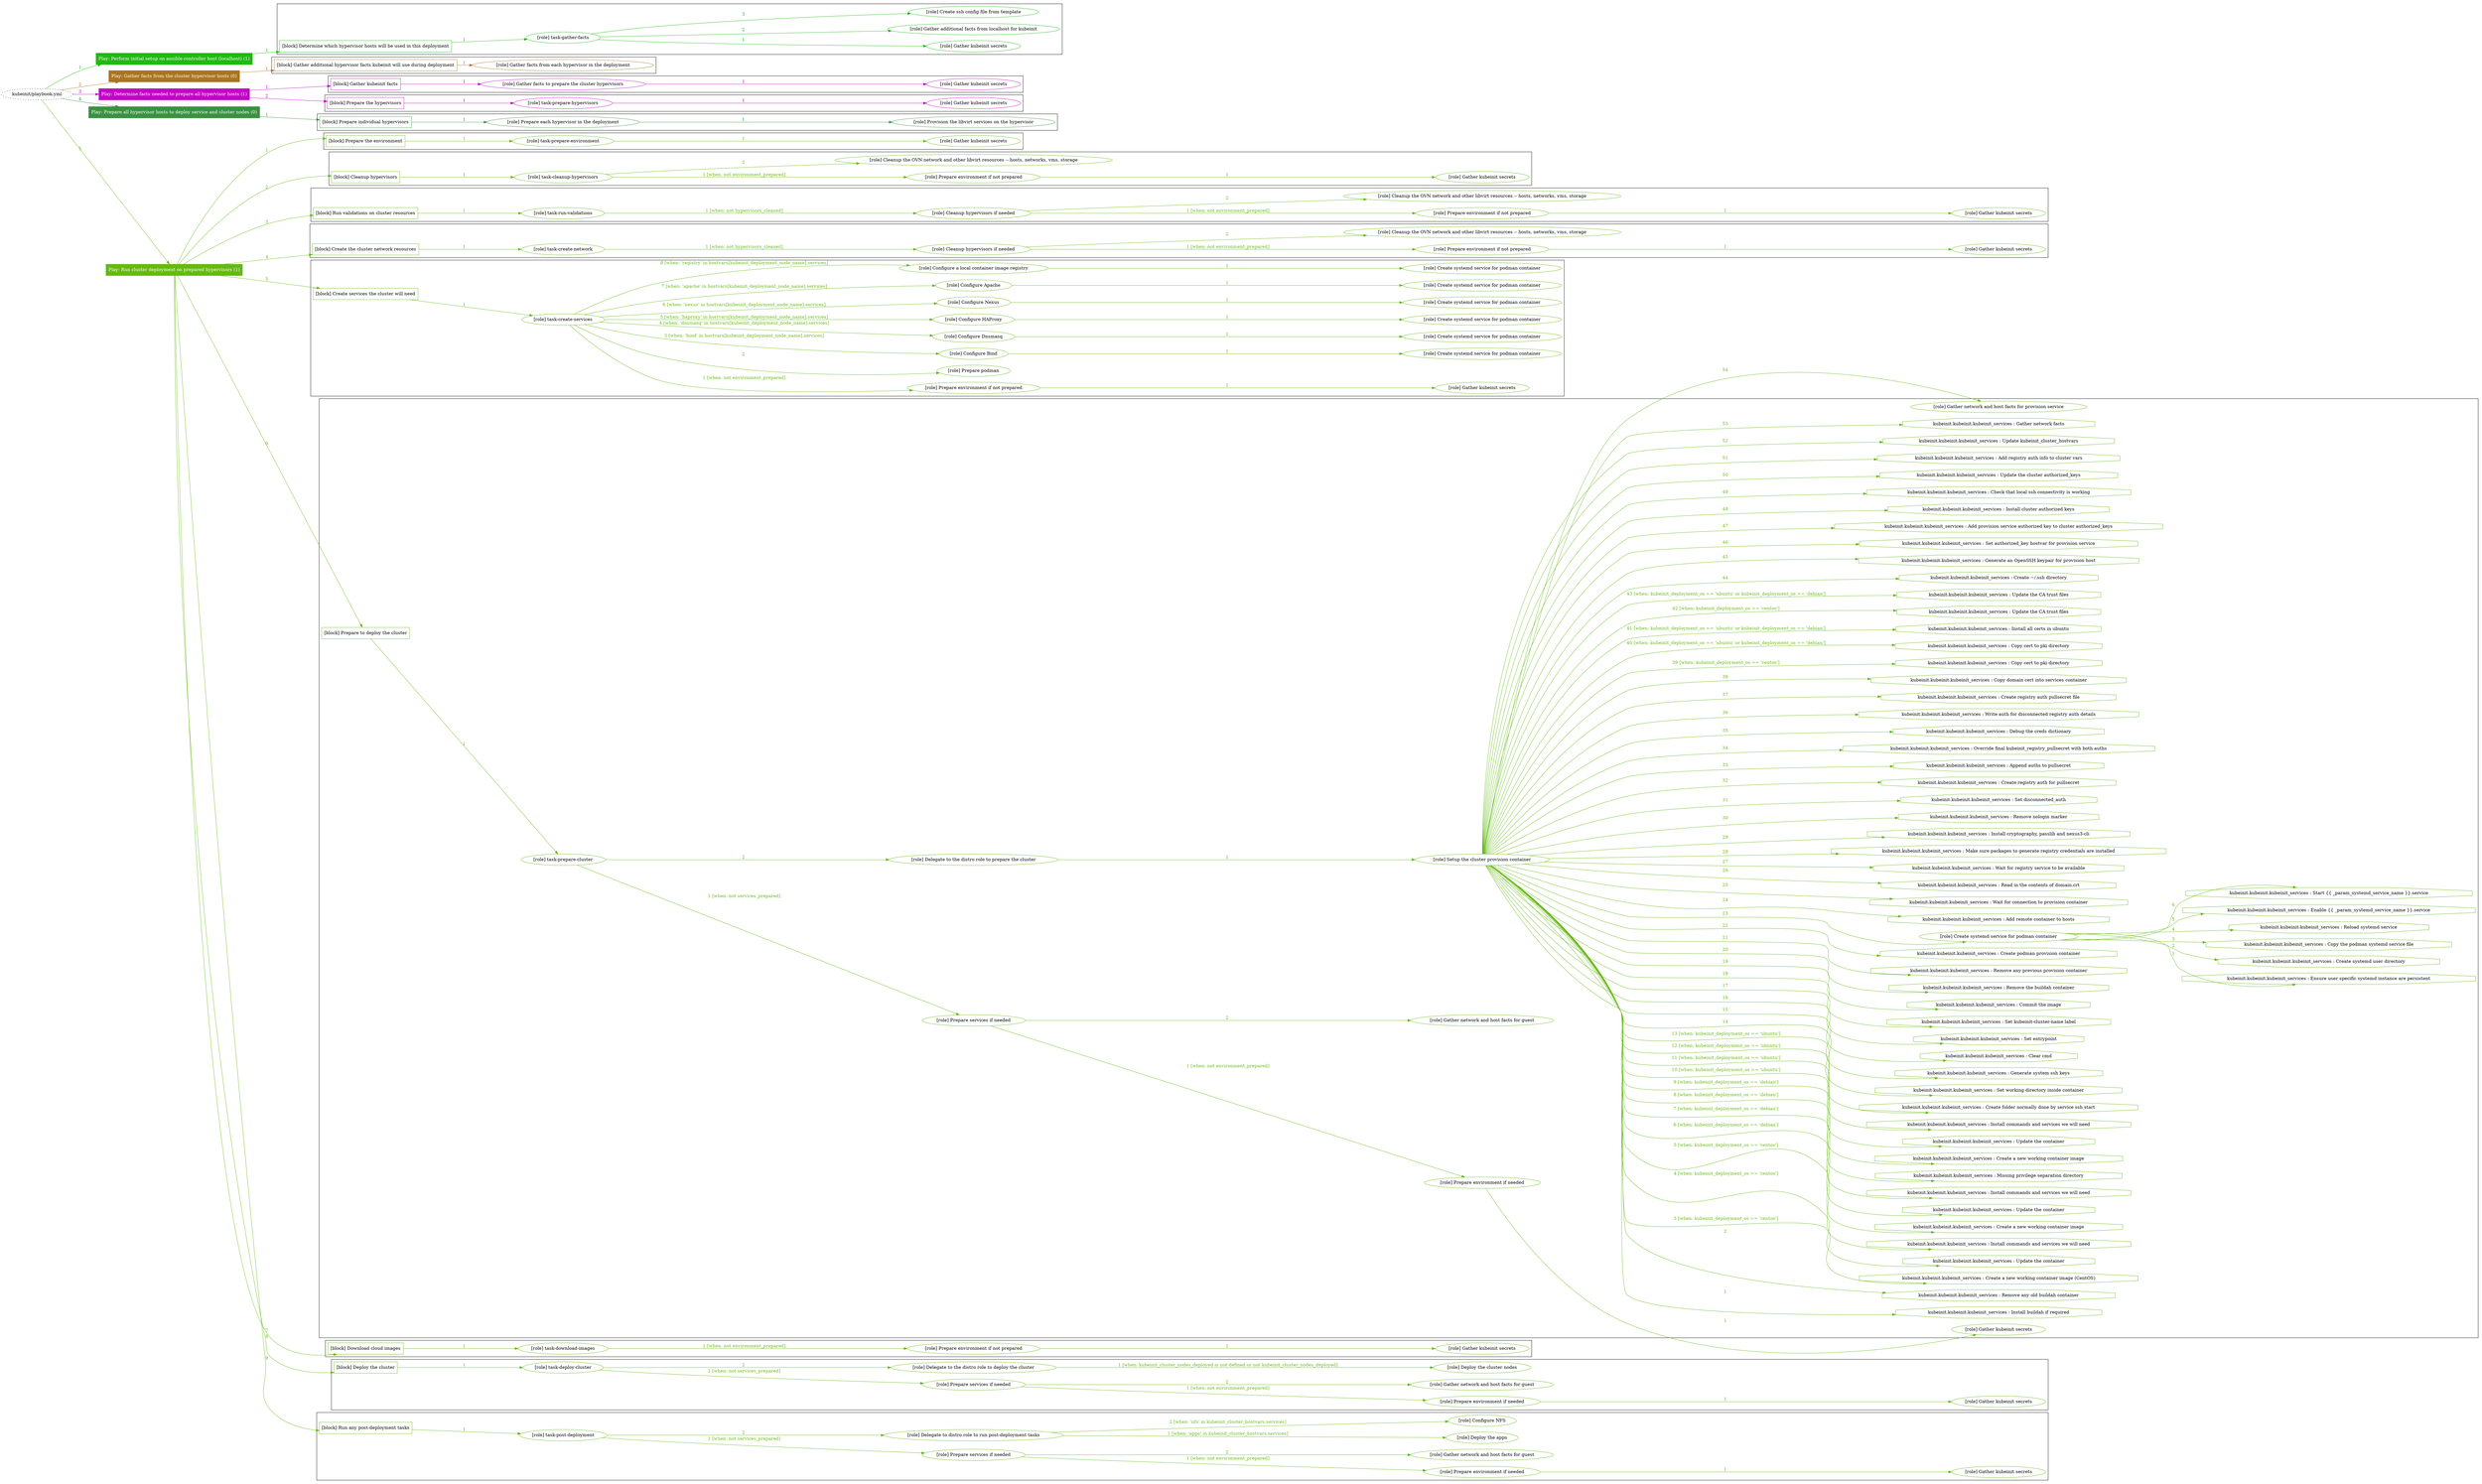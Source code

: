 digraph {
	graph [concentrate=true ordering=in rankdir=LR ratio=fill]
	edge [esep=5 sep=10]
	"kubeinit/playbook.yml" [URL="/home/runner/work/kubeinit/kubeinit/kubeinit/playbook.yml" id=playbook_8e2839be style=dotted]
	"kubeinit/playbook.yml" -> play_7f518099 [label="1 " color="#21b913" fontcolor="#21b913" id=edge_5a168700 labeltooltip="1 " tooltip="1 "]
	subgraph "Play: Perform initial setup on ansible-controller host (localhost) (1)" {
		play_7f518099 [label="Play: Perform initial setup on ansible-controller host (localhost) (1)" URL="/home/runner/work/kubeinit/kubeinit/kubeinit/playbook.yml" color="#21b913" fontcolor="#ffffff" id=play_7f518099 shape=box style=filled tooltip=localhost]
		play_7f518099 -> block_fd2b35c9 [label=1 color="#21b913" fontcolor="#21b913" id=edge_f9b418ef labeltooltip=1 tooltip=1]
		subgraph cluster_block_fd2b35c9 {
			block_fd2b35c9 [label="[block] Determine which hypervisor hosts will be used in this deployment" URL="/home/runner/work/kubeinit/kubeinit/kubeinit/playbook.yml" color="#21b913" id=block_fd2b35c9 labeltooltip="Determine which hypervisor hosts will be used in this deployment" shape=box tooltip="Determine which hypervisor hosts will be used in this deployment"]
			block_fd2b35c9 -> role_1adff12d [label="1 " color="#21b913" fontcolor="#21b913" id=edge_5eb7f1fd labeltooltip="1 " tooltip="1 "]
			subgraph "task-gather-facts" {
				role_1adff12d [label="[role] task-gather-facts" URL="/home/runner/work/kubeinit/kubeinit/kubeinit/playbook.yml" color="#21b913" id=role_1adff12d tooltip="task-gather-facts"]
				role_1adff12d -> role_c8d66bfe [label="1 " color="#21b913" fontcolor="#21b913" id=edge_fde1979b labeltooltip="1 " tooltip="1 "]
				subgraph "Gather kubeinit secrets" {
					role_c8d66bfe [label="[role] Gather kubeinit secrets" URL="/home/runner/.ansible/collections/ansible_collections/kubeinit/kubeinit/roles/kubeinit_prepare/tasks/build_hypervisors_group.yml" color="#21b913" id=role_c8d66bfe tooltip="Gather kubeinit secrets"]
				}
				role_1adff12d -> role_81e552fb [label="2 " color="#21b913" fontcolor="#21b913" id=edge_e4cb7b7f labeltooltip="2 " tooltip="2 "]
				subgraph "Gather additional facts from localhost for kubeinit" {
					role_81e552fb [label="[role] Gather additional facts from localhost for kubeinit" URL="/home/runner/.ansible/collections/ansible_collections/kubeinit/kubeinit/roles/kubeinit_prepare/tasks/build_hypervisors_group.yml" color="#21b913" id=role_81e552fb tooltip="Gather additional facts from localhost for kubeinit"]
				}
				role_1adff12d -> role_c079e630 [label="3 " color="#21b913" fontcolor="#21b913" id=edge_df8b7dff labeltooltip="3 " tooltip="3 "]
				subgraph "Create ssh config file from template" {
					role_c079e630 [label="[role] Create ssh config file from template" URL="/home/runner/.ansible/collections/ansible_collections/kubeinit/kubeinit/roles/kubeinit_prepare/tasks/build_hypervisors_group.yml" color="#21b913" id=role_c079e630 tooltip="Create ssh config file from template"]
				}
			}
		}
	}
	"kubeinit/playbook.yml" -> play_13c05328 [label="2 " color="#ac7420" fontcolor="#ac7420" id=edge_11937500 labeltooltip="2 " tooltip="2 "]
	subgraph "Play: Gather facts from the cluster hypervisor hosts (0)" {
		play_13c05328 [label="Play: Gather facts from the cluster hypervisor hosts (0)" URL="/home/runner/work/kubeinit/kubeinit/kubeinit/playbook.yml" color="#ac7420" fontcolor="#ffffff" id=play_13c05328 shape=box style=filled tooltip="Play: Gather facts from the cluster hypervisor hosts (0)"]
		play_13c05328 -> block_ef36c369 [label=1 color="#ac7420" fontcolor="#ac7420" id=edge_9dfc12fb labeltooltip=1 tooltip=1]
		subgraph cluster_block_ef36c369 {
			block_ef36c369 [label="[block] Gather additional hypervisor facts kubeinit will use during deployment" URL="/home/runner/work/kubeinit/kubeinit/kubeinit/playbook.yml" color="#ac7420" id=block_ef36c369 labeltooltip="Gather additional hypervisor facts kubeinit will use during deployment" shape=box tooltip="Gather additional hypervisor facts kubeinit will use during deployment"]
			block_ef36c369 -> role_5145343d [label="1 " color="#ac7420" fontcolor="#ac7420" id=edge_350be896 labeltooltip="1 " tooltip="1 "]
			subgraph "Gather facts from each hypervisor in the deployment" {
				role_5145343d [label="[role] Gather facts from each hypervisor in the deployment" URL="/home/runner/work/kubeinit/kubeinit/kubeinit/playbook.yml" color="#ac7420" id=role_5145343d tooltip="Gather facts from each hypervisor in the deployment"]
			}
		}
	}
	"kubeinit/playbook.yml" -> play_93164436 [label="3 " color="#c007c5" fontcolor="#c007c5" id=edge_ad26e770 labeltooltip="3 " tooltip="3 "]
	subgraph "Play: Determine facts needed to prepare all hypervisor hosts (1)" {
		play_93164436 [label="Play: Determine facts needed to prepare all hypervisor hosts (1)" URL="/home/runner/work/kubeinit/kubeinit/kubeinit/playbook.yml" color="#c007c5" fontcolor="#ffffff" id=play_93164436 shape=box style=filled tooltip=localhost]
		play_93164436 -> block_8b413197 [label=1 color="#c007c5" fontcolor="#c007c5" id=edge_94ec4684 labeltooltip=1 tooltip=1]
		subgraph cluster_block_8b413197 {
			block_8b413197 [label="[block] Gather kubeinit facts" URL="/home/runner/work/kubeinit/kubeinit/kubeinit/playbook.yml" color="#c007c5" id=block_8b413197 labeltooltip="Gather kubeinit facts" shape=box tooltip="Gather kubeinit facts"]
			block_8b413197 -> role_db2a2928 [label="1 " color="#c007c5" fontcolor="#c007c5" id=edge_73b273ef labeltooltip="1 " tooltip="1 "]
			subgraph "Gather facts to prepare the cluster hypervisors" {
				role_db2a2928 [label="[role] Gather facts to prepare the cluster hypervisors" URL="/home/runner/work/kubeinit/kubeinit/kubeinit/playbook.yml" color="#c007c5" id=role_db2a2928 tooltip="Gather facts to prepare the cluster hypervisors"]
				role_db2a2928 -> role_118334a1 [label="1 " color="#c007c5" fontcolor="#c007c5" id=edge_1cb3a403 labeltooltip="1 " tooltip="1 "]
				subgraph "Gather kubeinit secrets" {
					role_118334a1 [label="[role] Gather kubeinit secrets" URL="/home/runner/.ansible/collections/ansible_collections/kubeinit/kubeinit/roles/kubeinit_prepare/tasks/gather_kubeinit_facts.yml" color="#c007c5" id=role_118334a1 tooltip="Gather kubeinit secrets"]
				}
			}
		}
		play_93164436 -> block_5e59c868 [label=2 color="#c007c5" fontcolor="#c007c5" id=edge_36e60031 labeltooltip=2 tooltip=2]
		subgraph cluster_block_5e59c868 {
			block_5e59c868 [label="[block] Prepare the hypervisors" URL="/home/runner/work/kubeinit/kubeinit/kubeinit/playbook.yml" color="#c007c5" id=block_5e59c868 labeltooltip="Prepare the hypervisors" shape=box tooltip="Prepare the hypervisors"]
			block_5e59c868 -> role_4c4a91e2 [label="1 " color="#c007c5" fontcolor="#c007c5" id=edge_882c27b6 labeltooltip="1 " tooltip="1 "]
			subgraph "task-prepare-hypervisors" {
				role_4c4a91e2 [label="[role] task-prepare-hypervisors" URL="/home/runner/work/kubeinit/kubeinit/kubeinit/playbook.yml" color="#c007c5" id=role_4c4a91e2 tooltip="task-prepare-hypervisors"]
				role_4c4a91e2 -> role_dd4d27dd [label="1 " color="#c007c5" fontcolor="#c007c5" id=edge_f6e441da labeltooltip="1 " tooltip="1 "]
				subgraph "Gather kubeinit secrets" {
					role_dd4d27dd [label="[role] Gather kubeinit secrets" URL="/home/runner/.ansible/collections/ansible_collections/kubeinit/kubeinit/roles/kubeinit_prepare/tasks/gather_kubeinit_facts.yml" color="#c007c5" id=role_dd4d27dd tooltip="Gather kubeinit secrets"]
				}
			}
		}
	}
	"kubeinit/playbook.yml" -> play_ee6a6de9 [label="4 " color="#3a9241" fontcolor="#3a9241" id=edge_70ca148a labeltooltip="4 " tooltip="4 "]
	subgraph "Play: Prepare all hypervisor hosts to deploy service and cluster nodes (0)" {
		play_ee6a6de9 [label="Play: Prepare all hypervisor hosts to deploy service and cluster nodes (0)" URL="/home/runner/work/kubeinit/kubeinit/kubeinit/playbook.yml" color="#3a9241" fontcolor="#ffffff" id=play_ee6a6de9 shape=box style=filled tooltip="Play: Prepare all hypervisor hosts to deploy service and cluster nodes (0)"]
		play_ee6a6de9 -> block_fb5bb4d4 [label=1 color="#3a9241" fontcolor="#3a9241" id=edge_5a0b3cef labeltooltip=1 tooltip=1]
		subgraph cluster_block_fb5bb4d4 {
			block_fb5bb4d4 [label="[block] Prepare individual hypervisors" URL="/home/runner/work/kubeinit/kubeinit/kubeinit/playbook.yml" color="#3a9241" id=block_fb5bb4d4 labeltooltip="Prepare individual hypervisors" shape=box tooltip="Prepare individual hypervisors"]
			block_fb5bb4d4 -> role_3a814fc5 [label="1 " color="#3a9241" fontcolor="#3a9241" id=edge_1acc7fc1 labeltooltip="1 " tooltip="1 "]
			subgraph "Prepare each hypervisor in the deployment" {
				role_3a814fc5 [label="[role] Prepare each hypervisor in the deployment" URL="/home/runner/work/kubeinit/kubeinit/kubeinit/playbook.yml" color="#3a9241" id=role_3a814fc5 tooltip="Prepare each hypervisor in the deployment"]
				role_3a814fc5 -> role_2a06056d [label="1 " color="#3a9241" fontcolor="#3a9241" id=edge_49d0b6f4 labeltooltip="1 " tooltip="1 "]
				subgraph "Provision the libvirt services on the hypervisor" {
					role_2a06056d [label="[role] Provision the libvirt services on the hypervisor" URL="/home/runner/.ansible/collections/ansible_collections/kubeinit/kubeinit/roles/kubeinit_prepare/tasks/prepare_hypervisor.yml" color="#3a9241" id=role_2a06056d tooltip="Provision the libvirt services on the hypervisor"]
				}
			}
		}
	}
	"kubeinit/playbook.yml" -> play_e5721f87 [label="5 " color="#64ba12" fontcolor="#64ba12" id=edge_b78f524a labeltooltip="5 " tooltip="5 "]
	subgraph "Play: Run cluster deployment on prepared hypervisors (1)" {
		play_e5721f87 [label="Play: Run cluster deployment on prepared hypervisors (1)" URL="/home/runner/work/kubeinit/kubeinit/kubeinit/playbook.yml" color="#64ba12" fontcolor="#ffffff" id=play_e5721f87 shape=box style=filled tooltip=localhost]
		play_e5721f87 -> block_6d277acb [label=1 color="#64ba12" fontcolor="#64ba12" id=edge_c0a2aa3d labeltooltip=1 tooltip=1]
		subgraph cluster_block_6d277acb {
			block_6d277acb [label="[block] Prepare the environment" URL="/home/runner/work/kubeinit/kubeinit/kubeinit/playbook.yml" color="#64ba12" id=block_6d277acb labeltooltip="Prepare the environment" shape=box tooltip="Prepare the environment"]
			block_6d277acb -> role_22e568c7 [label="1 " color="#64ba12" fontcolor="#64ba12" id=edge_e2a674f3 labeltooltip="1 " tooltip="1 "]
			subgraph "task-prepare-environment" {
				role_22e568c7 [label="[role] task-prepare-environment" URL="/home/runner/work/kubeinit/kubeinit/kubeinit/playbook.yml" color="#64ba12" id=role_22e568c7 tooltip="task-prepare-environment"]
				role_22e568c7 -> role_5fc8f101 [label="1 " color="#64ba12" fontcolor="#64ba12" id=edge_f1e90426 labeltooltip="1 " tooltip="1 "]
				subgraph "Gather kubeinit secrets" {
					role_5fc8f101 [label="[role] Gather kubeinit secrets" URL="/home/runner/.ansible/collections/ansible_collections/kubeinit/kubeinit/roles/kubeinit_prepare/tasks/gather_kubeinit_facts.yml" color="#64ba12" id=role_5fc8f101 tooltip="Gather kubeinit secrets"]
				}
			}
		}
		play_e5721f87 -> block_317b428f [label=2 color="#64ba12" fontcolor="#64ba12" id=edge_c467a11d labeltooltip=2 tooltip=2]
		subgraph cluster_block_317b428f {
			block_317b428f [label="[block] Cleanup hypervisors" URL="/home/runner/work/kubeinit/kubeinit/kubeinit/playbook.yml" color="#64ba12" id=block_317b428f labeltooltip="Cleanup hypervisors" shape=box tooltip="Cleanup hypervisors"]
			block_317b428f -> role_66665158 [label="1 " color="#64ba12" fontcolor="#64ba12" id=edge_86e56df5 labeltooltip="1 " tooltip="1 "]
			subgraph "task-cleanup-hypervisors" {
				role_66665158 [label="[role] task-cleanup-hypervisors" URL="/home/runner/work/kubeinit/kubeinit/kubeinit/playbook.yml" color="#64ba12" id=role_66665158 tooltip="task-cleanup-hypervisors"]
				role_66665158 -> role_1103aaa2 [label="1 [when: not environment_prepared]" color="#64ba12" fontcolor="#64ba12" id=edge_b663357a labeltooltip="1 [when: not environment_prepared]" tooltip="1 [when: not environment_prepared]"]
				subgraph "Prepare environment if not prepared" {
					role_1103aaa2 [label="[role] Prepare environment if not prepared" URL="/home/runner/.ansible/collections/ansible_collections/kubeinit/kubeinit/roles/kubeinit_prepare/tasks/cleanup_hypervisors.yml" color="#64ba12" id=role_1103aaa2 tooltip="Prepare environment if not prepared"]
					role_1103aaa2 -> role_ac87d6bb [label="1 " color="#64ba12" fontcolor="#64ba12" id=edge_8e153969 labeltooltip="1 " tooltip="1 "]
					subgraph "Gather kubeinit secrets" {
						role_ac87d6bb [label="[role] Gather kubeinit secrets" URL="/home/runner/.ansible/collections/ansible_collections/kubeinit/kubeinit/roles/kubeinit_prepare/tasks/gather_kubeinit_facts.yml" color="#64ba12" id=role_ac87d6bb tooltip="Gather kubeinit secrets"]
					}
				}
				role_66665158 -> role_30cb01b5 [label="2 " color="#64ba12" fontcolor="#64ba12" id=edge_0a46af20 labeltooltip="2 " tooltip="2 "]
				subgraph "Cleanup the OVN network and other libvirt resources -- hosts, networks, vms, storage" {
					role_30cb01b5 [label="[role] Cleanup the OVN network and other libvirt resources -- hosts, networks, vms, storage" URL="/home/runner/.ansible/collections/ansible_collections/kubeinit/kubeinit/roles/kubeinit_prepare/tasks/cleanup_hypervisors.yml" color="#64ba12" id=role_30cb01b5 tooltip="Cleanup the OVN network and other libvirt resources -- hosts, networks, vms, storage"]
				}
			}
		}
		play_e5721f87 -> block_d3c4b2ea [label=3 color="#64ba12" fontcolor="#64ba12" id=edge_284c63b3 labeltooltip=3 tooltip=3]
		subgraph cluster_block_d3c4b2ea {
			block_d3c4b2ea [label="[block] Run validations on cluster resources" URL="/home/runner/work/kubeinit/kubeinit/kubeinit/playbook.yml" color="#64ba12" id=block_d3c4b2ea labeltooltip="Run validations on cluster resources" shape=box tooltip="Run validations on cluster resources"]
			block_d3c4b2ea -> role_f04563f1 [label="1 " color="#64ba12" fontcolor="#64ba12" id=edge_03af7382 labeltooltip="1 " tooltip="1 "]
			subgraph "task-run-validations" {
				role_f04563f1 [label="[role] task-run-validations" URL="/home/runner/work/kubeinit/kubeinit/kubeinit/playbook.yml" color="#64ba12" id=role_f04563f1 tooltip="task-run-validations"]
				role_f04563f1 -> role_e586f5bf [label="1 [when: not hypervisors_cleaned]" color="#64ba12" fontcolor="#64ba12" id=edge_56bd2908 labeltooltip="1 [when: not hypervisors_cleaned]" tooltip="1 [when: not hypervisors_cleaned]"]
				subgraph "Cleanup hypervisors if needed" {
					role_e586f5bf [label="[role] Cleanup hypervisors if needed" URL="/home/runner/.ansible/collections/ansible_collections/kubeinit/kubeinit/roles/kubeinit_validations/tasks/main.yml" color="#64ba12" id=role_e586f5bf tooltip="Cleanup hypervisors if needed"]
					role_e586f5bf -> role_22ecb9f0 [label="1 [when: not environment_prepared]" color="#64ba12" fontcolor="#64ba12" id=edge_bfcc3052 labeltooltip="1 [when: not environment_prepared]" tooltip="1 [when: not environment_prepared]"]
					subgraph "Prepare environment if not prepared" {
						role_22ecb9f0 [label="[role] Prepare environment if not prepared" URL="/home/runner/.ansible/collections/ansible_collections/kubeinit/kubeinit/roles/kubeinit_prepare/tasks/cleanup_hypervisors.yml" color="#64ba12" id=role_22ecb9f0 tooltip="Prepare environment if not prepared"]
						role_22ecb9f0 -> role_63dec045 [label="1 " color="#64ba12" fontcolor="#64ba12" id=edge_ab8d3c16 labeltooltip="1 " tooltip="1 "]
						subgraph "Gather kubeinit secrets" {
							role_63dec045 [label="[role] Gather kubeinit secrets" URL="/home/runner/.ansible/collections/ansible_collections/kubeinit/kubeinit/roles/kubeinit_prepare/tasks/gather_kubeinit_facts.yml" color="#64ba12" id=role_63dec045 tooltip="Gather kubeinit secrets"]
						}
					}
					role_e586f5bf -> role_74ca8dff [label="2 " color="#64ba12" fontcolor="#64ba12" id=edge_bc052385 labeltooltip="2 " tooltip="2 "]
					subgraph "Cleanup the OVN network and other libvirt resources -- hosts, networks, vms, storage" {
						role_74ca8dff [label="[role] Cleanup the OVN network and other libvirt resources -- hosts, networks, vms, storage" URL="/home/runner/.ansible/collections/ansible_collections/kubeinit/kubeinit/roles/kubeinit_prepare/tasks/cleanup_hypervisors.yml" color="#64ba12" id=role_74ca8dff tooltip="Cleanup the OVN network and other libvirt resources -- hosts, networks, vms, storage"]
					}
				}
			}
		}
		play_e5721f87 -> block_03405ed8 [label=4 color="#64ba12" fontcolor="#64ba12" id=edge_4f3fb3a9 labeltooltip=4 tooltip=4]
		subgraph cluster_block_03405ed8 {
			block_03405ed8 [label="[block] Create the cluster network resources" URL="/home/runner/work/kubeinit/kubeinit/kubeinit/playbook.yml" color="#64ba12" id=block_03405ed8 labeltooltip="Create the cluster network resources" shape=box tooltip="Create the cluster network resources"]
			block_03405ed8 -> role_ab87b2c9 [label="1 " color="#64ba12" fontcolor="#64ba12" id=edge_bf027a81 labeltooltip="1 " tooltip="1 "]
			subgraph "task-create-network" {
				role_ab87b2c9 [label="[role] task-create-network" URL="/home/runner/work/kubeinit/kubeinit/kubeinit/playbook.yml" color="#64ba12" id=role_ab87b2c9 tooltip="task-create-network"]
				role_ab87b2c9 -> role_a86c7698 [label="1 [when: not hypervisors_cleaned]" color="#64ba12" fontcolor="#64ba12" id=edge_d734ff94 labeltooltip="1 [when: not hypervisors_cleaned]" tooltip="1 [when: not hypervisors_cleaned]"]
				subgraph "Cleanup hypervisors if needed" {
					role_a86c7698 [label="[role] Cleanup hypervisors if needed" URL="/home/runner/.ansible/collections/ansible_collections/kubeinit/kubeinit/roles/kubeinit_libvirt/tasks/create_network.yml" color="#64ba12" id=role_a86c7698 tooltip="Cleanup hypervisors if needed"]
					role_a86c7698 -> role_418079b0 [label="1 [when: not environment_prepared]" color="#64ba12" fontcolor="#64ba12" id=edge_78bdd80b labeltooltip="1 [when: not environment_prepared]" tooltip="1 [when: not environment_prepared]"]
					subgraph "Prepare environment if not prepared" {
						role_418079b0 [label="[role] Prepare environment if not prepared" URL="/home/runner/.ansible/collections/ansible_collections/kubeinit/kubeinit/roles/kubeinit_prepare/tasks/cleanup_hypervisors.yml" color="#64ba12" id=role_418079b0 tooltip="Prepare environment if not prepared"]
						role_418079b0 -> role_bd45e1f7 [label="1 " color="#64ba12" fontcolor="#64ba12" id=edge_f01ced60 labeltooltip="1 " tooltip="1 "]
						subgraph "Gather kubeinit secrets" {
							role_bd45e1f7 [label="[role] Gather kubeinit secrets" URL="/home/runner/.ansible/collections/ansible_collections/kubeinit/kubeinit/roles/kubeinit_prepare/tasks/gather_kubeinit_facts.yml" color="#64ba12" id=role_bd45e1f7 tooltip="Gather kubeinit secrets"]
						}
					}
					role_a86c7698 -> role_d582f119 [label="2 " color="#64ba12" fontcolor="#64ba12" id=edge_c651e013 labeltooltip="2 " tooltip="2 "]
					subgraph "Cleanup the OVN network and other libvirt resources -- hosts, networks, vms, storage" {
						role_d582f119 [label="[role] Cleanup the OVN network and other libvirt resources -- hosts, networks, vms, storage" URL="/home/runner/.ansible/collections/ansible_collections/kubeinit/kubeinit/roles/kubeinit_prepare/tasks/cleanup_hypervisors.yml" color="#64ba12" id=role_d582f119 tooltip="Cleanup the OVN network and other libvirt resources -- hosts, networks, vms, storage"]
					}
				}
			}
		}
		play_e5721f87 -> block_3db3975c [label=5 color="#64ba12" fontcolor="#64ba12" id=edge_aa08e39a labeltooltip=5 tooltip=5]
		subgraph cluster_block_3db3975c {
			block_3db3975c [label="[block] Create services the cluster will need" URL="/home/runner/work/kubeinit/kubeinit/kubeinit/playbook.yml" color="#64ba12" id=block_3db3975c labeltooltip="Create services the cluster will need" shape=box tooltip="Create services the cluster will need"]
			block_3db3975c -> role_b9bda844 [label="1 " color="#64ba12" fontcolor="#64ba12" id=edge_ba80f7b9 labeltooltip="1 " tooltip="1 "]
			subgraph "task-create-services" {
				role_b9bda844 [label="[role] task-create-services" URL="/home/runner/work/kubeinit/kubeinit/kubeinit/playbook.yml" color="#64ba12" id=role_b9bda844 tooltip="task-create-services"]
				role_b9bda844 -> role_a5acf96a [label="1 [when: not environment_prepared]" color="#64ba12" fontcolor="#64ba12" id=edge_50edbdf8 labeltooltip="1 [when: not environment_prepared]" tooltip="1 [when: not environment_prepared]"]
				subgraph "Prepare environment if not prepared" {
					role_a5acf96a [label="[role] Prepare environment if not prepared" URL="/home/runner/.ansible/collections/ansible_collections/kubeinit/kubeinit/roles/kubeinit_services/tasks/main.yml" color="#64ba12" id=role_a5acf96a tooltip="Prepare environment if not prepared"]
					role_a5acf96a -> role_ebf37e2d [label="1 " color="#64ba12" fontcolor="#64ba12" id=edge_9b6facc8 labeltooltip="1 " tooltip="1 "]
					subgraph "Gather kubeinit secrets" {
						role_ebf37e2d [label="[role] Gather kubeinit secrets" URL="/home/runner/.ansible/collections/ansible_collections/kubeinit/kubeinit/roles/kubeinit_prepare/tasks/gather_kubeinit_facts.yml" color="#64ba12" id=role_ebf37e2d tooltip="Gather kubeinit secrets"]
					}
				}
				role_b9bda844 -> role_aec567fd [label="2 " color="#64ba12" fontcolor="#64ba12" id=edge_bd5be607 labeltooltip="2 " tooltip="2 "]
				subgraph "Prepare podman" {
					role_aec567fd [label="[role] Prepare podman" URL="/home/runner/.ansible/collections/ansible_collections/kubeinit/kubeinit/roles/kubeinit_services/tasks/00_create_service_pod.yml" color="#64ba12" id=role_aec567fd tooltip="Prepare podman"]
				}
				role_b9bda844 -> role_49b2c5fc [label="3 [when: 'bind' in hostvars[kubeinit_deployment_node_name].services]" color="#64ba12" fontcolor="#64ba12" id=edge_e8d0cea0 labeltooltip="3 [when: 'bind' in hostvars[kubeinit_deployment_node_name].services]" tooltip="3 [when: 'bind' in hostvars[kubeinit_deployment_node_name].services]"]
				subgraph "Configure Bind" {
					role_49b2c5fc [label="[role] Configure Bind" URL="/home/runner/.ansible/collections/ansible_collections/kubeinit/kubeinit/roles/kubeinit_services/tasks/start_services_containers.yml" color="#64ba12" id=role_49b2c5fc tooltip="Configure Bind"]
					role_49b2c5fc -> role_7c7eebec [label="1 " color="#64ba12" fontcolor="#64ba12" id=edge_d847b25a labeltooltip="1 " tooltip="1 "]
					subgraph "Create systemd service for podman container" {
						role_7c7eebec [label="[role] Create systemd service for podman container" URL="/home/runner/.ansible/collections/ansible_collections/kubeinit/kubeinit/roles/kubeinit_bind/tasks/main.yml" color="#64ba12" id=role_7c7eebec tooltip="Create systemd service for podman container"]
					}
				}
				role_b9bda844 -> role_5e0edde9 [label="4 [when: 'dnsmasq' in hostvars[kubeinit_deployment_node_name].services]" color="#64ba12" fontcolor="#64ba12" id=edge_5b5d1b55 labeltooltip="4 [when: 'dnsmasq' in hostvars[kubeinit_deployment_node_name].services]" tooltip="4 [when: 'dnsmasq' in hostvars[kubeinit_deployment_node_name].services]"]
				subgraph "Configure Dnsmasq" {
					role_5e0edde9 [label="[role] Configure Dnsmasq" URL="/home/runner/.ansible/collections/ansible_collections/kubeinit/kubeinit/roles/kubeinit_services/tasks/start_services_containers.yml" color="#64ba12" id=role_5e0edde9 tooltip="Configure Dnsmasq"]
					role_5e0edde9 -> role_434eca14 [label="1 " color="#64ba12" fontcolor="#64ba12" id=edge_8c84ed50 labeltooltip="1 " tooltip="1 "]
					subgraph "Create systemd service for podman container" {
						role_434eca14 [label="[role] Create systemd service for podman container" URL="/home/runner/.ansible/collections/ansible_collections/kubeinit/kubeinit/roles/kubeinit_dnsmasq/tasks/main.yml" color="#64ba12" id=role_434eca14 tooltip="Create systemd service for podman container"]
					}
				}
				role_b9bda844 -> role_e33e6ed0 [label="5 [when: 'haproxy' in hostvars[kubeinit_deployment_node_name].services]" color="#64ba12" fontcolor="#64ba12" id=edge_fbf8a687 labeltooltip="5 [when: 'haproxy' in hostvars[kubeinit_deployment_node_name].services]" tooltip="5 [when: 'haproxy' in hostvars[kubeinit_deployment_node_name].services]"]
				subgraph "Configure HAProxy" {
					role_e33e6ed0 [label="[role] Configure HAProxy" URL="/home/runner/.ansible/collections/ansible_collections/kubeinit/kubeinit/roles/kubeinit_services/tasks/start_services_containers.yml" color="#64ba12" id=role_e33e6ed0 tooltip="Configure HAProxy"]
					role_e33e6ed0 -> role_877857bf [label="1 " color="#64ba12" fontcolor="#64ba12" id=edge_15c9bed5 labeltooltip="1 " tooltip="1 "]
					subgraph "Create systemd service for podman container" {
						role_877857bf [label="[role] Create systemd service for podman container" URL="/home/runner/.ansible/collections/ansible_collections/kubeinit/kubeinit/roles/kubeinit_haproxy/tasks/main.yml" color="#64ba12" id=role_877857bf tooltip="Create systemd service for podman container"]
					}
				}
				role_b9bda844 -> role_032efd70 [label="6 [when: 'nexus' in hostvars[kubeinit_deployment_node_name].services]" color="#64ba12" fontcolor="#64ba12" id=edge_bee90a6d labeltooltip="6 [when: 'nexus' in hostvars[kubeinit_deployment_node_name].services]" tooltip="6 [when: 'nexus' in hostvars[kubeinit_deployment_node_name].services]"]
				subgraph "Configure Nexus" {
					role_032efd70 [label="[role] Configure Nexus" URL="/home/runner/.ansible/collections/ansible_collections/kubeinit/kubeinit/roles/kubeinit_services/tasks/start_services_containers.yml" color="#64ba12" id=role_032efd70 tooltip="Configure Nexus"]
					role_032efd70 -> role_825a7a2b [label="1 " color="#64ba12" fontcolor="#64ba12" id=edge_98fee2b1 labeltooltip="1 " tooltip="1 "]
					subgraph "Create systemd service for podman container" {
						role_825a7a2b [label="[role] Create systemd service for podman container" URL="/home/runner/.ansible/collections/ansible_collections/kubeinit/kubeinit/roles/kubeinit_nexus/tasks/main.yml" color="#64ba12" id=role_825a7a2b tooltip="Create systemd service for podman container"]
					}
				}
				role_b9bda844 -> role_bb785802 [label="7 [when: 'apache' in hostvars[kubeinit_deployment_node_name].services]" color="#64ba12" fontcolor="#64ba12" id=edge_ce2a2ca4 labeltooltip="7 [when: 'apache' in hostvars[kubeinit_deployment_node_name].services]" tooltip="7 [when: 'apache' in hostvars[kubeinit_deployment_node_name].services]"]
				subgraph "Configure Apache" {
					role_bb785802 [label="[role] Configure Apache" URL="/home/runner/.ansible/collections/ansible_collections/kubeinit/kubeinit/roles/kubeinit_services/tasks/start_services_containers.yml" color="#64ba12" id=role_bb785802 tooltip="Configure Apache"]
					role_bb785802 -> role_9eacaebe [label="1 " color="#64ba12" fontcolor="#64ba12" id=edge_a034bf3e labeltooltip="1 " tooltip="1 "]
					subgraph "Create systemd service for podman container" {
						role_9eacaebe [label="[role] Create systemd service for podman container" URL="/home/runner/.ansible/collections/ansible_collections/kubeinit/kubeinit/roles/kubeinit_apache/tasks/main.yml" color="#64ba12" id=role_9eacaebe tooltip="Create systemd service for podman container"]
					}
				}
				role_b9bda844 -> role_37089bec [label="8 [when: 'registry' in hostvars[kubeinit_deployment_node_name].services]" color="#64ba12" fontcolor="#64ba12" id=edge_416b02b2 labeltooltip="8 [when: 'registry' in hostvars[kubeinit_deployment_node_name].services]" tooltip="8 [when: 'registry' in hostvars[kubeinit_deployment_node_name].services]"]
				subgraph "Configure a local container image registry" {
					role_37089bec [label="[role] Configure a local container image registry" URL="/home/runner/.ansible/collections/ansible_collections/kubeinit/kubeinit/roles/kubeinit_services/tasks/start_services_containers.yml" color="#64ba12" id=role_37089bec tooltip="Configure a local container image registry"]
					role_37089bec -> role_322757e4 [label="1 " color="#64ba12" fontcolor="#64ba12" id=edge_cbff7c3e labeltooltip="1 " tooltip="1 "]
					subgraph "Create systemd service for podman container" {
						role_322757e4 [label="[role] Create systemd service for podman container" URL="/home/runner/.ansible/collections/ansible_collections/kubeinit/kubeinit/roles/kubeinit_registry/tasks/main.yml" color="#64ba12" id=role_322757e4 tooltip="Create systemd service for podman container"]
					}
				}
			}
		}
		play_e5721f87 -> block_f0ea4b91 [label=6 color="#64ba12" fontcolor="#64ba12" id=edge_338080cd labeltooltip=6 tooltip=6]
		subgraph cluster_block_f0ea4b91 {
			block_f0ea4b91 [label="[block] Prepare to deploy the cluster" URL="/home/runner/work/kubeinit/kubeinit/kubeinit/playbook.yml" color="#64ba12" id=block_f0ea4b91 labeltooltip="Prepare to deploy the cluster" shape=box tooltip="Prepare to deploy the cluster"]
			block_f0ea4b91 -> role_30d330f6 [label="1 " color="#64ba12" fontcolor="#64ba12" id=edge_87f762d9 labeltooltip="1 " tooltip="1 "]
			subgraph "task-prepare-cluster" {
				role_30d330f6 [label="[role] task-prepare-cluster" URL="/home/runner/work/kubeinit/kubeinit/kubeinit/playbook.yml" color="#64ba12" id=role_30d330f6 tooltip="task-prepare-cluster"]
				role_30d330f6 -> role_56fdd5c5 [label="1 [when: not services_prepared]" color="#64ba12" fontcolor="#64ba12" id=edge_55849df4 labeltooltip="1 [when: not services_prepared]" tooltip="1 [when: not services_prepared]"]
				subgraph "Prepare services if needed" {
					role_56fdd5c5 [label="[role] Prepare services if needed" URL="/home/runner/.ansible/collections/ansible_collections/kubeinit/kubeinit/roles/kubeinit_prepare/tasks/prepare_cluster.yml" color="#64ba12" id=role_56fdd5c5 tooltip="Prepare services if needed"]
					role_56fdd5c5 -> role_210df797 [label="1 [when: not environment_prepared]" color="#64ba12" fontcolor="#64ba12" id=edge_1f157606 labeltooltip="1 [when: not environment_prepared]" tooltip="1 [when: not environment_prepared]"]
					subgraph "Prepare environment if needed" {
						role_210df797 [label="[role] Prepare environment if needed" URL="/home/runner/.ansible/collections/ansible_collections/kubeinit/kubeinit/roles/kubeinit_services/tasks/prepare_services.yml" color="#64ba12" id=role_210df797 tooltip="Prepare environment if needed"]
						role_210df797 -> role_f5d740ea [label="1 " color="#64ba12" fontcolor="#64ba12" id=edge_35bfe058 labeltooltip="1 " tooltip="1 "]
						subgraph "Gather kubeinit secrets" {
							role_f5d740ea [label="[role] Gather kubeinit secrets" URL="/home/runner/.ansible/collections/ansible_collections/kubeinit/kubeinit/roles/kubeinit_prepare/tasks/gather_kubeinit_facts.yml" color="#64ba12" id=role_f5d740ea tooltip="Gather kubeinit secrets"]
						}
					}
					role_56fdd5c5 -> role_7343a0b2 [label="2 " color="#64ba12" fontcolor="#64ba12" id=edge_f9f6ae06 labeltooltip="2 " tooltip="2 "]
					subgraph "Gather network and host facts for guest" {
						role_7343a0b2 [label="[role] Gather network and host facts for guest" URL="/home/runner/.ansible/collections/ansible_collections/kubeinit/kubeinit/roles/kubeinit_services/tasks/prepare_services.yml" color="#64ba12" id=role_7343a0b2 tooltip="Gather network and host facts for guest"]
					}
				}
				role_30d330f6 -> role_56848a2d [label="2 " color="#64ba12" fontcolor="#64ba12" id=edge_6da6317b labeltooltip="2 " tooltip="2 "]
				subgraph "Delegate to the distro role to prepare the cluster" {
					role_56848a2d [label="[role] Delegate to the distro role to prepare the cluster" URL="/home/runner/.ansible/collections/ansible_collections/kubeinit/kubeinit/roles/kubeinit_prepare/tasks/prepare_cluster.yml" color="#64ba12" id=role_56848a2d tooltip="Delegate to the distro role to prepare the cluster"]
					role_56848a2d -> role_07313730 [label="1 " color="#64ba12" fontcolor="#64ba12" id=edge_a1ca8448 labeltooltip="1 " tooltip="1 "]
					subgraph "Setup the cluster provision container" {
						role_07313730 [label="[role] Setup the cluster provision container" URL="/home/runner/.ansible/collections/ansible_collections/kubeinit/kubeinit/roles/kubeinit_cdk/tasks/prepare_cluster.yml" color="#64ba12" id=role_07313730 tooltip="Setup the cluster provision container"]
						task_ee1bf440 [label="kubeinit.kubeinit.kubeinit_services : Install buildah if required" URL="/home/runner/.ansible/collections/ansible_collections/kubeinit/kubeinit/roles/kubeinit_services/tasks/create_provision_container.yml" color="#64ba12" id=task_ee1bf440 shape=octagon tooltip="kubeinit.kubeinit.kubeinit_services : Install buildah if required"]
						role_07313730 -> task_ee1bf440 [label="1 " color="#64ba12" fontcolor="#64ba12" id=edge_e3a994b0 labeltooltip="1 " tooltip="1 "]
						task_7747df05 [label="kubeinit.kubeinit.kubeinit_services : Remove any old buildah container" URL="/home/runner/.ansible/collections/ansible_collections/kubeinit/kubeinit/roles/kubeinit_services/tasks/create_provision_container.yml" color="#64ba12" id=task_7747df05 shape=octagon tooltip="kubeinit.kubeinit.kubeinit_services : Remove any old buildah container"]
						role_07313730 -> task_7747df05 [label="2 " color="#64ba12" fontcolor="#64ba12" id=edge_df17f5dd labeltooltip="2 " tooltip="2 "]
						task_44d63d2d [label="kubeinit.kubeinit.kubeinit_services : Create a new working container image (CentOS)" URL="/home/runner/.ansible/collections/ansible_collections/kubeinit/kubeinit/roles/kubeinit_services/tasks/create_provision_container.yml" color="#64ba12" id=task_44d63d2d shape=octagon tooltip="kubeinit.kubeinit.kubeinit_services : Create a new working container image (CentOS)"]
						role_07313730 -> task_44d63d2d [label="3 [when: kubeinit_deployment_os == 'centos']" color="#64ba12" fontcolor="#64ba12" id=edge_08195a00 labeltooltip="3 [when: kubeinit_deployment_os == 'centos']" tooltip="3 [when: kubeinit_deployment_os == 'centos']"]
						task_216bd424 [label="kubeinit.kubeinit.kubeinit_services : Update the container" URL="/home/runner/.ansible/collections/ansible_collections/kubeinit/kubeinit/roles/kubeinit_services/tasks/create_provision_container.yml" color="#64ba12" id=task_216bd424 shape=octagon tooltip="kubeinit.kubeinit.kubeinit_services : Update the container"]
						role_07313730 -> task_216bd424 [label="4 [when: kubeinit_deployment_os == 'centos']" color="#64ba12" fontcolor="#64ba12" id=edge_f7995058 labeltooltip="4 [when: kubeinit_deployment_os == 'centos']" tooltip="4 [when: kubeinit_deployment_os == 'centos']"]
						task_2570141a [label="kubeinit.kubeinit.kubeinit_services : Install commands and services we will need" URL="/home/runner/.ansible/collections/ansible_collections/kubeinit/kubeinit/roles/kubeinit_services/tasks/create_provision_container.yml" color="#64ba12" id=task_2570141a shape=octagon tooltip="kubeinit.kubeinit.kubeinit_services : Install commands and services we will need"]
						role_07313730 -> task_2570141a [label="5 [when: kubeinit_deployment_os == 'centos']" color="#64ba12" fontcolor="#64ba12" id=edge_809f1087 labeltooltip="5 [when: kubeinit_deployment_os == 'centos']" tooltip="5 [when: kubeinit_deployment_os == 'centos']"]
						task_735621fe [label="kubeinit.kubeinit.kubeinit_services : Create a new working container image" URL="/home/runner/.ansible/collections/ansible_collections/kubeinit/kubeinit/roles/kubeinit_services/tasks/create_provision_container.yml" color="#64ba12" id=task_735621fe shape=octagon tooltip="kubeinit.kubeinit.kubeinit_services : Create a new working container image"]
						role_07313730 -> task_735621fe [label="6 [when: kubeinit_deployment_os == 'debian']" color="#64ba12" fontcolor="#64ba12" id=edge_d5b892b3 labeltooltip="6 [when: kubeinit_deployment_os == 'debian']" tooltip="6 [when: kubeinit_deployment_os == 'debian']"]
						task_f024f8d4 [label="kubeinit.kubeinit.kubeinit_services : Update the container" URL="/home/runner/.ansible/collections/ansible_collections/kubeinit/kubeinit/roles/kubeinit_services/tasks/create_provision_container.yml" color="#64ba12" id=task_f024f8d4 shape=octagon tooltip="kubeinit.kubeinit.kubeinit_services : Update the container"]
						role_07313730 -> task_f024f8d4 [label="7 [when: kubeinit_deployment_os == 'debian']" color="#64ba12" fontcolor="#64ba12" id=edge_db9bbb3d labeltooltip="7 [when: kubeinit_deployment_os == 'debian']" tooltip="7 [when: kubeinit_deployment_os == 'debian']"]
						task_66f4dc63 [label="kubeinit.kubeinit.kubeinit_services : Install commands and services we will need" URL="/home/runner/.ansible/collections/ansible_collections/kubeinit/kubeinit/roles/kubeinit_services/tasks/create_provision_container.yml" color="#64ba12" id=task_66f4dc63 shape=octagon tooltip="kubeinit.kubeinit.kubeinit_services : Install commands and services we will need"]
						role_07313730 -> task_66f4dc63 [label="8 [when: kubeinit_deployment_os == 'debian']" color="#64ba12" fontcolor="#64ba12" id=edge_617017a3 labeltooltip="8 [when: kubeinit_deployment_os == 'debian']" tooltip="8 [when: kubeinit_deployment_os == 'debian']"]
						task_fa612ee2 [label="kubeinit.kubeinit.kubeinit_services : Missing privilege separation directory" URL="/home/runner/.ansible/collections/ansible_collections/kubeinit/kubeinit/roles/kubeinit_services/tasks/create_provision_container.yml" color="#64ba12" id=task_fa612ee2 shape=octagon tooltip="kubeinit.kubeinit.kubeinit_services : Missing privilege separation directory"]
						role_07313730 -> task_fa612ee2 [label="9 [when: kubeinit_deployment_os == 'debian']" color="#64ba12" fontcolor="#64ba12" id=edge_f0248c18 labeltooltip="9 [when: kubeinit_deployment_os == 'debian']" tooltip="9 [when: kubeinit_deployment_os == 'debian']"]
						task_240dfdd7 [label="kubeinit.kubeinit.kubeinit_services : Create a new working container image" URL="/home/runner/.ansible/collections/ansible_collections/kubeinit/kubeinit/roles/kubeinit_services/tasks/create_provision_container.yml" color="#64ba12" id=task_240dfdd7 shape=octagon tooltip="kubeinit.kubeinit.kubeinit_services : Create a new working container image"]
						role_07313730 -> task_240dfdd7 [label="10 [when: kubeinit_deployment_os == 'ubuntu']" color="#64ba12" fontcolor="#64ba12" id=edge_4772614e labeltooltip="10 [when: kubeinit_deployment_os == 'ubuntu']" tooltip="10 [when: kubeinit_deployment_os == 'ubuntu']"]
						task_62e74702 [label="kubeinit.kubeinit.kubeinit_services : Update the container" URL="/home/runner/.ansible/collections/ansible_collections/kubeinit/kubeinit/roles/kubeinit_services/tasks/create_provision_container.yml" color="#64ba12" id=task_62e74702 shape=octagon tooltip="kubeinit.kubeinit.kubeinit_services : Update the container"]
						role_07313730 -> task_62e74702 [label="11 [when: kubeinit_deployment_os == 'ubuntu']" color="#64ba12" fontcolor="#64ba12" id=edge_5566438f labeltooltip="11 [when: kubeinit_deployment_os == 'ubuntu']" tooltip="11 [when: kubeinit_deployment_os == 'ubuntu']"]
						task_e4ca8102 [label="kubeinit.kubeinit.kubeinit_services : Install commands and services we will need" URL="/home/runner/.ansible/collections/ansible_collections/kubeinit/kubeinit/roles/kubeinit_services/tasks/create_provision_container.yml" color="#64ba12" id=task_e4ca8102 shape=octagon tooltip="kubeinit.kubeinit.kubeinit_services : Install commands and services we will need"]
						role_07313730 -> task_e4ca8102 [label="12 [when: kubeinit_deployment_os == 'ubuntu']" color="#64ba12" fontcolor="#64ba12" id=edge_af5f533b labeltooltip="12 [when: kubeinit_deployment_os == 'ubuntu']" tooltip="12 [when: kubeinit_deployment_os == 'ubuntu']"]
						task_8d078823 [label="kubeinit.kubeinit.kubeinit_services : Create folder normally done by service ssh start" URL="/home/runner/.ansible/collections/ansible_collections/kubeinit/kubeinit/roles/kubeinit_services/tasks/create_provision_container.yml" color="#64ba12" id=task_8d078823 shape=octagon tooltip="kubeinit.kubeinit.kubeinit_services : Create folder normally done by service ssh start"]
						role_07313730 -> task_8d078823 [label="13 [when: kubeinit_deployment_os == 'ubuntu']" color="#64ba12" fontcolor="#64ba12" id=edge_3fcbe9ff labeltooltip="13 [when: kubeinit_deployment_os == 'ubuntu']" tooltip="13 [when: kubeinit_deployment_os == 'ubuntu']"]
						task_86a7069a [label="kubeinit.kubeinit.kubeinit_services : Set working directory inside container" URL="/home/runner/.ansible/collections/ansible_collections/kubeinit/kubeinit/roles/kubeinit_services/tasks/create_provision_container.yml" color="#64ba12" id=task_86a7069a shape=octagon tooltip="kubeinit.kubeinit.kubeinit_services : Set working directory inside container"]
						role_07313730 -> task_86a7069a [label="14 " color="#64ba12" fontcolor="#64ba12" id=edge_fb195333 labeltooltip="14 " tooltip="14 "]
						task_654ca40d [label="kubeinit.kubeinit.kubeinit_services : Generate system ssh keys" URL="/home/runner/.ansible/collections/ansible_collections/kubeinit/kubeinit/roles/kubeinit_services/tasks/create_provision_container.yml" color="#64ba12" id=task_654ca40d shape=octagon tooltip="kubeinit.kubeinit.kubeinit_services : Generate system ssh keys"]
						role_07313730 -> task_654ca40d [label="15 " color="#64ba12" fontcolor="#64ba12" id=edge_0ae43b5d labeltooltip="15 " tooltip="15 "]
						task_05dd22be [label="kubeinit.kubeinit.kubeinit_services : Clear cmd" URL="/home/runner/.ansible/collections/ansible_collections/kubeinit/kubeinit/roles/kubeinit_services/tasks/create_provision_container.yml" color="#64ba12" id=task_05dd22be shape=octagon tooltip="kubeinit.kubeinit.kubeinit_services : Clear cmd"]
						role_07313730 -> task_05dd22be [label="16 " color="#64ba12" fontcolor="#64ba12" id=edge_a0bf8d01 labeltooltip="16 " tooltip="16 "]
						task_26f9af3d [label="kubeinit.kubeinit.kubeinit_services : Set entrypoint" URL="/home/runner/.ansible/collections/ansible_collections/kubeinit/kubeinit/roles/kubeinit_services/tasks/create_provision_container.yml" color="#64ba12" id=task_26f9af3d shape=octagon tooltip="kubeinit.kubeinit.kubeinit_services : Set entrypoint"]
						role_07313730 -> task_26f9af3d [label="17 " color="#64ba12" fontcolor="#64ba12" id=edge_725ff8c1 labeltooltip="17 " tooltip="17 "]
						task_2f8a6f8e [label="kubeinit.kubeinit.kubeinit_services : Set kubeinit-cluster-name label" URL="/home/runner/.ansible/collections/ansible_collections/kubeinit/kubeinit/roles/kubeinit_services/tasks/create_provision_container.yml" color="#64ba12" id=task_2f8a6f8e shape=octagon tooltip="kubeinit.kubeinit.kubeinit_services : Set kubeinit-cluster-name label"]
						role_07313730 -> task_2f8a6f8e [label="18 " color="#64ba12" fontcolor="#64ba12" id=edge_8547ddb1 labeltooltip="18 " tooltip="18 "]
						task_2fb3cc39 [label="kubeinit.kubeinit.kubeinit_services : Commit the image" URL="/home/runner/.ansible/collections/ansible_collections/kubeinit/kubeinit/roles/kubeinit_services/tasks/create_provision_container.yml" color="#64ba12" id=task_2fb3cc39 shape=octagon tooltip="kubeinit.kubeinit.kubeinit_services : Commit the image"]
						role_07313730 -> task_2fb3cc39 [label="19 " color="#64ba12" fontcolor="#64ba12" id=edge_b017bd4e labeltooltip="19 " tooltip="19 "]
						task_5d80534a [label="kubeinit.kubeinit.kubeinit_services : Remove the buildah container" URL="/home/runner/.ansible/collections/ansible_collections/kubeinit/kubeinit/roles/kubeinit_services/tasks/create_provision_container.yml" color="#64ba12" id=task_5d80534a shape=octagon tooltip="kubeinit.kubeinit.kubeinit_services : Remove the buildah container"]
						role_07313730 -> task_5d80534a [label="20 " color="#64ba12" fontcolor="#64ba12" id=edge_14713ffc labeltooltip="20 " tooltip="20 "]
						task_a64ed1f7 [label="kubeinit.kubeinit.kubeinit_services : Remove any previous provision container" URL="/home/runner/.ansible/collections/ansible_collections/kubeinit/kubeinit/roles/kubeinit_services/tasks/create_provision_container.yml" color="#64ba12" id=task_a64ed1f7 shape=octagon tooltip="kubeinit.kubeinit.kubeinit_services : Remove any previous provision container"]
						role_07313730 -> task_a64ed1f7 [label="21 " color="#64ba12" fontcolor="#64ba12" id=edge_1c9089fe labeltooltip="21 " tooltip="21 "]
						task_f5ac1951 [label="kubeinit.kubeinit.kubeinit_services : Create podman provision container" URL="/home/runner/.ansible/collections/ansible_collections/kubeinit/kubeinit/roles/kubeinit_services/tasks/create_provision_container.yml" color="#64ba12" id=task_f5ac1951 shape=octagon tooltip="kubeinit.kubeinit.kubeinit_services : Create podman provision container"]
						role_07313730 -> task_f5ac1951 [label="22 " color="#64ba12" fontcolor="#64ba12" id=edge_19254d24 labeltooltip="22 " tooltip="22 "]
						role_07313730 -> role_4143d673 [label="23 " color="#64ba12" fontcolor="#64ba12" id=edge_a6dae0ac labeltooltip="23 " tooltip="23 "]
						subgraph "Create systemd service for podman container" {
							role_4143d673 [label="[role] Create systemd service for podman container" URL="/home/runner/.ansible/collections/ansible_collections/kubeinit/kubeinit/roles/kubeinit_services/tasks/create_provision_container.yml" color="#64ba12" id=role_4143d673 tooltip="Create systemd service for podman container"]
							task_f254a87f [label="kubeinit.kubeinit.kubeinit_services : Ensure user specific systemd instance are persistent" URL="/home/runner/.ansible/collections/ansible_collections/kubeinit/kubeinit/roles/kubeinit_services/tasks/create_managed_service.yml" color="#64ba12" id=task_f254a87f shape=octagon tooltip="kubeinit.kubeinit.kubeinit_services : Ensure user specific systemd instance are persistent"]
							role_4143d673 -> task_f254a87f [label="1 " color="#64ba12" fontcolor="#64ba12" id=edge_a8e17bfb labeltooltip="1 " tooltip="1 "]
							task_add5f90b [label="kubeinit.kubeinit.kubeinit_services : Create systemd user directory" URL="/home/runner/.ansible/collections/ansible_collections/kubeinit/kubeinit/roles/kubeinit_services/tasks/create_managed_service.yml" color="#64ba12" id=task_add5f90b shape=octagon tooltip="kubeinit.kubeinit.kubeinit_services : Create systemd user directory"]
							role_4143d673 -> task_add5f90b [label="2 " color="#64ba12" fontcolor="#64ba12" id=edge_044dafcc labeltooltip="2 " tooltip="2 "]
							task_60fc767a [label="kubeinit.kubeinit.kubeinit_services : Copy the podman systemd service file" URL="/home/runner/.ansible/collections/ansible_collections/kubeinit/kubeinit/roles/kubeinit_services/tasks/create_managed_service.yml" color="#64ba12" id=task_60fc767a shape=octagon tooltip="kubeinit.kubeinit.kubeinit_services : Copy the podman systemd service file"]
							role_4143d673 -> task_60fc767a [label="3 " color="#64ba12" fontcolor="#64ba12" id=edge_787d899c labeltooltip="3 " tooltip="3 "]
							task_e46bc3c6 [label="kubeinit.kubeinit.kubeinit_services : Reload systemd service" URL="/home/runner/.ansible/collections/ansible_collections/kubeinit/kubeinit/roles/kubeinit_services/tasks/create_managed_service.yml" color="#64ba12" id=task_e46bc3c6 shape=octagon tooltip="kubeinit.kubeinit.kubeinit_services : Reload systemd service"]
							role_4143d673 -> task_e46bc3c6 [label="4 " color="#64ba12" fontcolor="#64ba12" id=edge_60224828 labeltooltip="4 " tooltip="4 "]
							task_7bd34ab7 [label="kubeinit.kubeinit.kubeinit_services : Enable {{ _param_systemd_service_name }}.service" URL="/home/runner/.ansible/collections/ansible_collections/kubeinit/kubeinit/roles/kubeinit_services/tasks/create_managed_service.yml" color="#64ba12" id=task_7bd34ab7 shape=octagon tooltip="kubeinit.kubeinit.kubeinit_services : Enable {{ _param_systemd_service_name }}.service"]
							role_4143d673 -> task_7bd34ab7 [label="5 " color="#64ba12" fontcolor="#64ba12" id=edge_64766064 labeltooltip="5 " tooltip="5 "]
							task_2787ae0c [label="kubeinit.kubeinit.kubeinit_services : Start {{ _param_systemd_service_name }}.service" URL="/home/runner/.ansible/collections/ansible_collections/kubeinit/kubeinit/roles/kubeinit_services/tasks/create_managed_service.yml" color="#64ba12" id=task_2787ae0c shape=octagon tooltip="kubeinit.kubeinit.kubeinit_services : Start {{ _param_systemd_service_name }}.service"]
							role_4143d673 -> task_2787ae0c [label="6 " color="#64ba12" fontcolor="#64ba12" id=edge_05e1017b labeltooltip="6 " tooltip="6 "]
						}
						task_cc6d239a [label="kubeinit.kubeinit.kubeinit_services : Add remote container to hosts" URL="/home/runner/.ansible/collections/ansible_collections/kubeinit/kubeinit/roles/kubeinit_services/tasks/create_provision_container.yml" color="#64ba12" id=task_cc6d239a shape=octagon tooltip="kubeinit.kubeinit.kubeinit_services : Add remote container to hosts"]
						role_07313730 -> task_cc6d239a [label="24 " color="#64ba12" fontcolor="#64ba12" id=edge_a526c8bd labeltooltip="24 " tooltip="24 "]
						task_fa3525f2 [label="kubeinit.kubeinit.kubeinit_services : Wait for connection to provision container" URL="/home/runner/.ansible/collections/ansible_collections/kubeinit/kubeinit/roles/kubeinit_services/tasks/create_provision_container.yml" color="#64ba12" id=task_fa3525f2 shape=octagon tooltip="kubeinit.kubeinit.kubeinit_services : Wait for connection to provision container"]
						role_07313730 -> task_fa3525f2 [label="25 " color="#64ba12" fontcolor="#64ba12" id=edge_0fe65ec4 labeltooltip="25 " tooltip="25 "]
						task_c49b6fde [label="kubeinit.kubeinit.kubeinit_services : Read in the contents of domain.crt" URL="/home/runner/.ansible/collections/ansible_collections/kubeinit/kubeinit/roles/kubeinit_services/tasks/create_provision_container.yml" color="#64ba12" id=task_c49b6fde shape=octagon tooltip="kubeinit.kubeinit.kubeinit_services : Read in the contents of domain.crt"]
						role_07313730 -> task_c49b6fde [label="26 " color="#64ba12" fontcolor="#64ba12" id=edge_70accc74 labeltooltip="26 " tooltip="26 "]
						task_0be40143 [label="kubeinit.kubeinit.kubeinit_services : Wait for registry service to be available" URL="/home/runner/.ansible/collections/ansible_collections/kubeinit/kubeinit/roles/kubeinit_services/tasks/create_provision_container.yml" color="#64ba12" id=task_0be40143 shape=octagon tooltip="kubeinit.kubeinit.kubeinit_services : Wait for registry service to be available"]
						role_07313730 -> task_0be40143 [label="27 " color="#64ba12" fontcolor="#64ba12" id=edge_daf77345 labeltooltip="27 " tooltip="27 "]
						task_32e35863 [label="kubeinit.kubeinit.kubeinit_services : Make sure packages to generate registry credentials are installed" URL="/home/runner/.ansible/collections/ansible_collections/kubeinit/kubeinit/roles/kubeinit_services/tasks/create_provision_container.yml" color="#64ba12" id=task_32e35863 shape=octagon tooltip="kubeinit.kubeinit.kubeinit_services : Make sure packages to generate registry credentials are installed"]
						role_07313730 -> task_32e35863 [label="28 " color="#64ba12" fontcolor="#64ba12" id=edge_eb2ae6da labeltooltip="28 " tooltip="28 "]
						task_b172718e [label="kubeinit.kubeinit.kubeinit_services : Install cryptography, passlib and nexus3-cli" URL="/home/runner/.ansible/collections/ansible_collections/kubeinit/kubeinit/roles/kubeinit_services/tasks/create_provision_container.yml" color="#64ba12" id=task_b172718e shape=octagon tooltip="kubeinit.kubeinit.kubeinit_services : Install cryptography, passlib and nexus3-cli"]
						role_07313730 -> task_b172718e [label="29 " color="#64ba12" fontcolor="#64ba12" id=edge_0b57f328 labeltooltip="29 " tooltip="29 "]
						task_72bc1347 [label="kubeinit.kubeinit.kubeinit_services : Remove nologin marker" URL="/home/runner/.ansible/collections/ansible_collections/kubeinit/kubeinit/roles/kubeinit_services/tasks/create_provision_container.yml" color="#64ba12" id=task_72bc1347 shape=octagon tooltip="kubeinit.kubeinit.kubeinit_services : Remove nologin marker"]
						role_07313730 -> task_72bc1347 [label="30 " color="#64ba12" fontcolor="#64ba12" id=edge_ada3c6d3 labeltooltip="30 " tooltip="30 "]
						task_a78c40f4 [label="kubeinit.kubeinit.kubeinit_services : Set disconnected_auth" URL="/home/runner/.ansible/collections/ansible_collections/kubeinit/kubeinit/roles/kubeinit_services/tasks/create_provision_container.yml" color="#64ba12" id=task_a78c40f4 shape=octagon tooltip="kubeinit.kubeinit.kubeinit_services : Set disconnected_auth"]
						role_07313730 -> task_a78c40f4 [label="31 " color="#64ba12" fontcolor="#64ba12" id=edge_aad7dfda labeltooltip="31 " tooltip="31 "]
						task_6218c32b [label="kubeinit.kubeinit.kubeinit_services : Create registry auth for pullsecret" URL="/home/runner/.ansible/collections/ansible_collections/kubeinit/kubeinit/roles/kubeinit_services/tasks/create_provision_container.yml" color="#64ba12" id=task_6218c32b shape=octagon tooltip="kubeinit.kubeinit.kubeinit_services : Create registry auth for pullsecret"]
						role_07313730 -> task_6218c32b [label="32 " color="#64ba12" fontcolor="#64ba12" id=edge_30175d35 labeltooltip="32 " tooltip="32 "]
						task_01d798a4 [label="kubeinit.kubeinit.kubeinit_services : Append auths to pullsecret" URL="/home/runner/.ansible/collections/ansible_collections/kubeinit/kubeinit/roles/kubeinit_services/tasks/create_provision_container.yml" color="#64ba12" id=task_01d798a4 shape=octagon tooltip="kubeinit.kubeinit.kubeinit_services : Append auths to pullsecret"]
						role_07313730 -> task_01d798a4 [label="33 " color="#64ba12" fontcolor="#64ba12" id=edge_8b40d10d labeltooltip="33 " tooltip="33 "]
						task_5ccf7566 [label="kubeinit.kubeinit.kubeinit_services : Override final kubeinit_registry_pullsecret with both auths" URL="/home/runner/.ansible/collections/ansible_collections/kubeinit/kubeinit/roles/kubeinit_services/tasks/create_provision_container.yml" color="#64ba12" id=task_5ccf7566 shape=octagon tooltip="kubeinit.kubeinit.kubeinit_services : Override final kubeinit_registry_pullsecret with both auths"]
						role_07313730 -> task_5ccf7566 [label="34 " color="#64ba12" fontcolor="#64ba12" id=edge_a30355b1 labeltooltip="34 " tooltip="34 "]
						task_51dfb981 [label="kubeinit.kubeinit.kubeinit_services : Debug the creds dictionary" URL="/home/runner/.ansible/collections/ansible_collections/kubeinit/kubeinit/roles/kubeinit_services/tasks/create_provision_container.yml" color="#64ba12" id=task_51dfb981 shape=octagon tooltip="kubeinit.kubeinit.kubeinit_services : Debug the creds dictionary"]
						role_07313730 -> task_51dfb981 [label="35 " color="#64ba12" fontcolor="#64ba12" id=edge_669af0e4 labeltooltip="35 " tooltip="35 "]
						task_3d89f6b4 [label="kubeinit.kubeinit.kubeinit_services : Write auth for disconnected registry auth details" URL="/home/runner/.ansible/collections/ansible_collections/kubeinit/kubeinit/roles/kubeinit_services/tasks/create_provision_container.yml" color="#64ba12" id=task_3d89f6b4 shape=octagon tooltip="kubeinit.kubeinit.kubeinit_services : Write auth for disconnected registry auth details"]
						role_07313730 -> task_3d89f6b4 [label="36 " color="#64ba12" fontcolor="#64ba12" id=edge_f7c449a4 labeltooltip="36 " tooltip="36 "]
						task_21dfe2a0 [label="kubeinit.kubeinit.kubeinit_services : Create registry auth pullsecret file" URL="/home/runner/.ansible/collections/ansible_collections/kubeinit/kubeinit/roles/kubeinit_services/tasks/create_provision_container.yml" color="#64ba12" id=task_21dfe2a0 shape=octagon tooltip="kubeinit.kubeinit.kubeinit_services : Create registry auth pullsecret file"]
						role_07313730 -> task_21dfe2a0 [label="37 " color="#64ba12" fontcolor="#64ba12" id=edge_2ea8e42b labeltooltip="37 " tooltip="37 "]
						task_02a77e7b [label="kubeinit.kubeinit.kubeinit_services : Copy domain cert into services container" URL="/home/runner/.ansible/collections/ansible_collections/kubeinit/kubeinit/roles/kubeinit_services/tasks/create_provision_container.yml" color="#64ba12" id=task_02a77e7b shape=octagon tooltip="kubeinit.kubeinit.kubeinit_services : Copy domain cert into services container"]
						role_07313730 -> task_02a77e7b [label="38 " color="#64ba12" fontcolor="#64ba12" id=edge_2254bd8a labeltooltip="38 " tooltip="38 "]
						task_0bbfa2bd [label="kubeinit.kubeinit.kubeinit_services : Copy cert to pki directory" URL="/home/runner/.ansible/collections/ansible_collections/kubeinit/kubeinit/roles/kubeinit_services/tasks/create_provision_container.yml" color="#64ba12" id=task_0bbfa2bd shape=octagon tooltip="kubeinit.kubeinit.kubeinit_services : Copy cert to pki directory"]
						role_07313730 -> task_0bbfa2bd [label="39 [when: kubeinit_deployment_os == 'centos']" color="#64ba12" fontcolor="#64ba12" id=edge_31cccaee labeltooltip="39 [when: kubeinit_deployment_os == 'centos']" tooltip="39 [when: kubeinit_deployment_os == 'centos']"]
						task_c92c85df [label="kubeinit.kubeinit.kubeinit_services : Copy cert to pki directory" URL="/home/runner/.ansible/collections/ansible_collections/kubeinit/kubeinit/roles/kubeinit_services/tasks/create_provision_container.yml" color="#64ba12" id=task_c92c85df shape=octagon tooltip="kubeinit.kubeinit.kubeinit_services : Copy cert to pki directory"]
						role_07313730 -> task_c92c85df [label="40 [when: kubeinit_deployment_os == 'ubuntu' or kubeinit_deployment_os == 'debian']" color="#64ba12" fontcolor="#64ba12" id=edge_bd1dcc9f labeltooltip="40 [when: kubeinit_deployment_os == 'ubuntu' or kubeinit_deployment_os == 'debian']" tooltip="40 [when: kubeinit_deployment_os == 'ubuntu' or kubeinit_deployment_os == 'debian']"]
						task_ef8779c4 [label="kubeinit.kubeinit.kubeinit_services : Install all certs in ubuntu" URL="/home/runner/.ansible/collections/ansible_collections/kubeinit/kubeinit/roles/kubeinit_services/tasks/create_provision_container.yml" color="#64ba12" id=task_ef8779c4 shape=octagon tooltip="kubeinit.kubeinit.kubeinit_services : Install all certs in ubuntu"]
						role_07313730 -> task_ef8779c4 [label="41 [when: kubeinit_deployment_os == 'ubuntu' or kubeinit_deployment_os == 'debian']" color="#64ba12" fontcolor="#64ba12" id=edge_5a1c52f1 labeltooltip="41 [when: kubeinit_deployment_os == 'ubuntu' or kubeinit_deployment_os == 'debian']" tooltip="41 [when: kubeinit_deployment_os == 'ubuntu' or kubeinit_deployment_os == 'debian']"]
						task_32443d68 [label="kubeinit.kubeinit.kubeinit_services : Update the CA trust files" URL="/home/runner/.ansible/collections/ansible_collections/kubeinit/kubeinit/roles/kubeinit_services/tasks/create_provision_container.yml" color="#64ba12" id=task_32443d68 shape=octagon tooltip="kubeinit.kubeinit.kubeinit_services : Update the CA trust files"]
						role_07313730 -> task_32443d68 [label="42 [when: kubeinit_deployment_os == 'centos']" color="#64ba12" fontcolor="#64ba12" id=edge_ad86db53 labeltooltip="42 [when: kubeinit_deployment_os == 'centos']" tooltip="42 [when: kubeinit_deployment_os == 'centos']"]
						task_1e133302 [label="kubeinit.kubeinit.kubeinit_services : Update the CA trust files" URL="/home/runner/.ansible/collections/ansible_collections/kubeinit/kubeinit/roles/kubeinit_services/tasks/create_provision_container.yml" color="#64ba12" id=task_1e133302 shape=octagon tooltip="kubeinit.kubeinit.kubeinit_services : Update the CA trust files"]
						role_07313730 -> task_1e133302 [label="43 [when: kubeinit_deployment_os == 'ubuntu' or kubeinit_deployment_os == 'debian']" color="#64ba12" fontcolor="#64ba12" id=edge_91f44ae1 labeltooltip="43 [when: kubeinit_deployment_os == 'ubuntu' or kubeinit_deployment_os == 'debian']" tooltip="43 [when: kubeinit_deployment_os == 'ubuntu' or kubeinit_deployment_os == 'debian']"]
						task_14c8610e [label="kubeinit.kubeinit.kubeinit_services : Create ~/.ssh directory" URL="/home/runner/.ansible/collections/ansible_collections/kubeinit/kubeinit/roles/kubeinit_services/tasks/create_provision_container.yml" color="#64ba12" id=task_14c8610e shape=octagon tooltip="kubeinit.kubeinit.kubeinit_services : Create ~/.ssh directory"]
						role_07313730 -> task_14c8610e [label="44 " color="#64ba12" fontcolor="#64ba12" id=edge_304e3146 labeltooltip="44 " tooltip="44 "]
						task_06b7cc00 [label="kubeinit.kubeinit.kubeinit_services : Generate an OpenSSH keypair for provision host" URL="/home/runner/.ansible/collections/ansible_collections/kubeinit/kubeinit/roles/kubeinit_services/tasks/create_provision_container.yml" color="#64ba12" id=task_06b7cc00 shape=octagon tooltip="kubeinit.kubeinit.kubeinit_services : Generate an OpenSSH keypair for provision host"]
						role_07313730 -> task_06b7cc00 [label="45 " color="#64ba12" fontcolor="#64ba12" id=edge_e4a8ab4f labeltooltip="45 " tooltip="45 "]
						task_457168b5 [label="kubeinit.kubeinit.kubeinit_services : Set authorized_key hostvar for provision service" URL="/home/runner/.ansible/collections/ansible_collections/kubeinit/kubeinit/roles/kubeinit_services/tasks/create_provision_container.yml" color="#64ba12" id=task_457168b5 shape=octagon tooltip="kubeinit.kubeinit.kubeinit_services : Set authorized_key hostvar for provision service"]
						role_07313730 -> task_457168b5 [label="46 " color="#64ba12" fontcolor="#64ba12" id=edge_ef58daa1 labeltooltip="46 " tooltip="46 "]
						task_87e4eddf [label="kubeinit.kubeinit.kubeinit_services : Add provision service authorized key to cluster authorized_keys" URL="/home/runner/.ansible/collections/ansible_collections/kubeinit/kubeinit/roles/kubeinit_services/tasks/create_provision_container.yml" color="#64ba12" id=task_87e4eddf shape=octagon tooltip="kubeinit.kubeinit.kubeinit_services : Add provision service authorized key to cluster authorized_keys"]
						role_07313730 -> task_87e4eddf [label="47 " color="#64ba12" fontcolor="#64ba12" id=edge_9377efe1 labeltooltip="47 " tooltip="47 "]
						task_ee33fd10 [label="kubeinit.kubeinit.kubeinit_services : Install cluster authorized keys" URL="/home/runner/.ansible/collections/ansible_collections/kubeinit/kubeinit/roles/kubeinit_services/tasks/create_provision_container.yml" color="#64ba12" id=task_ee33fd10 shape=octagon tooltip="kubeinit.kubeinit.kubeinit_services : Install cluster authorized keys"]
						role_07313730 -> task_ee33fd10 [label="48 " color="#64ba12" fontcolor="#64ba12" id=edge_d37e9d6e labeltooltip="48 " tooltip="48 "]
						task_bf19c2e7 [label="kubeinit.kubeinit.kubeinit_services : Check that local ssh connectivity is working" URL="/home/runner/.ansible/collections/ansible_collections/kubeinit/kubeinit/roles/kubeinit_services/tasks/create_provision_container.yml" color="#64ba12" id=task_bf19c2e7 shape=octagon tooltip="kubeinit.kubeinit.kubeinit_services : Check that local ssh connectivity is working"]
						role_07313730 -> task_bf19c2e7 [label="49 " color="#64ba12" fontcolor="#64ba12" id=edge_a718f838 labeltooltip="49 " tooltip="49 "]
						task_324cdc84 [label="kubeinit.kubeinit.kubeinit_services : Update the cluster authorized_keys" URL="/home/runner/.ansible/collections/ansible_collections/kubeinit/kubeinit/roles/kubeinit_services/tasks/create_provision_container.yml" color="#64ba12" id=task_324cdc84 shape=octagon tooltip="kubeinit.kubeinit.kubeinit_services : Update the cluster authorized_keys"]
						role_07313730 -> task_324cdc84 [label="50 " color="#64ba12" fontcolor="#64ba12" id=edge_5746d71d labeltooltip="50 " tooltip="50 "]
						task_eb4e13d3 [label="kubeinit.kubeinit.kubeinit_services : Add registry auth info to cluster vars" URL="/home/runner/.ansible/collections/ansible_collections/kubeinit/kubeinit/roles/kubeinit_services/tasks/create_provision_container.yml" color="#64ba12" id=task_eb4e13d3 shape=octagon tooltip="kubeinit.kubeinit.kubeinit_services : Add registry auth info to cluster vars"]
						role_07313730 -> task_eb4e13d3 [label="51 " color="#64ba12" fontcolor="#64ba12" id=edge_7e1df173 labeltooltip="51 " tooltip="51 "]
						task_2eded932 [label="kubeinit.kubeinit.kubeinit_services : Update kubeinit_cluster_hostvars" URL="/home/runner/.ansible/collections/ansible_collections/kubeinit/kubeinit/roles/kubeinit_services/tasks/create_provision_container.yml" color="#64ba12" id=task_2eded932 shape=octagon tooltip="kubeinit.kubeinit.kubeinit_services : Update kubeinit_cluster_hostvars"]
						role_07313730 -> task_2eded932 [label="52 " color="#64ba12" fontcolor="#64ba12" id=edge_5a6287f0 labeltooltip="52 " tooltip="52 "]
						task_6546ecda [label="kubeinit.kubeinit.kubeinit_services : Gather network facts" URL="/home/runner/.ansible/collections/ansible_collections/kubeinit/kubeinit/roles/kubeinit_services/tasks/create_provision_container.yml" color="#64ba12" id=task_6546ecda shape=octagon tooltip="kubeinit.kubeinit.kubeinit_services : Gather network facts"]
						role_07313730 -> task_6546ecda [label="53 " color="#64ba12" fontcolor="#64ba12" id=edge_a6d7b1d2 labeltooltip="53 " tooltip="53 "]
						role_07313730 -> role_40f5944d [label="54 " color="#64ba12" fontcolor="#64ba12" id=edge_bf1319ff labeltooltip="54 " tooltip="54 "]
						subgraph "Gather network and host facts for provision service" {
							role_40f5944d [label="[role] Gather network and host facts for provision service" URL="/home/runner/.ansible/collections/ansible_collections/kubeinit/kubeinit/roles/kubeinit_services/tasks/create_provision_container.yml" color="#64ba12" id=role_40f5944d tooltip="Gather network and host facts for provision service"]
						}
					}
				}
			}
		}
		play_e5721f87 -> block_e244b0c4 [label=7 color="#64ba12" fontcolor="#64ba12" id=edge_e69cbc4b labeltooltip=7 tooltip=7]
		subgraph cluster_block_e244b0c4 {
			block_e244b0c4 [label="[block] Download cloud images" URL="/home/runner/work/kubeinit/kubeinit/kubeinit/playbook.yml" color="#64ba12" id=block_e244b0c4 labeltooltip="Download cloud images" shape=box tooltip="Download cloud images"]
			block_e244b0c4 -> role_7e332a24 [label="1 " color="#64ba12" fontcolor="#64ba12" id=edge_94eaab2b labeltooltip="1 " tooltip="1 "]
			subgraph "task-download-images" {
				role_7e332a24 [label="[role] task-download-images" URL="/home/runner/work/kubeinit/kubeinit/kubeinit/playbook.yml" color="#64ba12" id=role_7e332a24 tooltip="task-download-images"]
				role_7e332a24 -> role_6c8631db [label="1 [when: not environment_prepared]" color="#64ba12" fontcolor="#64ba12" id=edge_2cfaf0d5 labeltooltip="1 [when: not environment_prepared]" tooltip="1 [when: not environment_prepared]"]
				subgraph "Prepare environment if not prepared" {
					role_6c8631db [label="[role] Prepare environment if not prepared" URL="/home/runner/.ansible/collections/ansible_collections/kubeinit/kubeinit/roles/kubeinit_libvirt/tasks/download_cloud_images.yml" color="#64ba12" id=role_6c8631db tooltip="Prepare environment if not prepared"]
					role_6c8631db -> role_6b71a42c [label="1 " color="#64ba12" fontcolor="#64ba12" id=edge_e648cd2e labeltooltip="1 " tooltip="1 "]
					subgraph "Gather kubeinit secrets" {
						role_6b71a42c [label="[role] Gather kubeinit secrets" URL="/home/runner/.ansible/collections/ansible_collections/kubeinit/kubeinit/roles/kubeinit_prepare/tasks/gather_kubeinit_facts.yml" color="#64ba12" id=role_6b71a42c tooltip="Gather kubeinit secrets"]
					}
				}
			}
		}
		play_e5721f87 -> block_0a0db568 [label=8 color="#64ba12" fontcolor="#64ba12" id=edge_698f30fd labeltooltip=8 tooltip=8]
		subgraph cluster_block_0a0db568 {
			block_0a0db568 [label="[block] Deploy the cluster" URL="/home/runner/work/kubeinit/kubeinit/kubeinit/playbook.yml" color="#64ba12" id=block_0a0db568 labeltooltip="Deploy the cluster" shape=box tooltip="Deploy the cluster"]
			block_0a0db568 -> role_5780b198 [label="1 " color="#64ba12" fontcolor="#64ba12" id=edge_c8c5aa38 labeltooltip="1 " tooltip="1 "]
			subgraph "task-deploy-cluster" {
				role_5780b198 [label="[role] task-deploy-cluster" URL="/home/runner/work/kubeinit/kubeinit/kubeinit/playbook.yml" color="#64ba12" id=role_5780b198 tooltip="task-deploy-cluster"]
				role_5780b198 -> role_ff1b4e50 [label="1 [when: not services_prepared]" color="#64ba12" fontcolor="#64ba12" id=edge_18874268 labeltooltip="1 [when: not services_prepared]" tooltip="1 [when: not services_prepared]"]
				subgraph "Prepare services if needed" {
					role_ff1b4e50 [label="[role] Prepare services if needed" URL="/home/runner/.ansible/collections/ansible_collections/kubeinit/kubeinit/roles/kubeinit_prepare/tasks/deploy_cluster.yml" color="#64ba12" id=role_ff1b4e50 tooltip="Prepare services if needed"]
					role_ff1b4e50 -> role_097be37f [label="1 [when: not environment_prepared]" color="#64ba12" fontcolor="#64ba12" id=edge_767692a8 labeltooltip="1 [when: not environment_prepared]" tooltip="1 [when: not environment_prepared]"]
					subgraph "Prepare environment if needed" {
						role_097be37f [label="[role] Prepare environment if needed" URL="/home/runner/.ansible/collections/ansible_collections/kubeinit/kubeinit/roles/kubeinit_services/tasks/prepare_services.yml" color="#64ba12" id=role_097be37f tooltip="Prepare environment if needed"]
						role_097be37f -> role_03aa3c72 [label="1 " color="#64ba12" fontcolor="#64ba12" id=edge_a2d6fe53 labeltooltip="1 " tooltip="1 "]
						subgraph "Gather kubeinit secrets" {
							role_03aa3c72 [label="[role] Gather kubeinit secrets" URL="/home/runner/.ansible/collections/ansible_collections/kubeinit/kubeinit/roles/kubeinit_prepare/tasks/gather_kubeinit_facts.yml" color="#64ba12" id=role_03aa3c72 tooltip="Gather kubeinit secrets"]
						}
					}
					role_ff1b4e50 -> role_d959ce25 [label="2 " color="#64ba12" fontcolor="#64ba12" id=edge_da7ef49f labeltooltip="2 " tooltip="2 "]
					subgraph "Gather network and host facts for guest" {
						role_d959ce25 [label="[role] Gather network and host facts for guest" URL="/home/runner/.ansible/collections/ansible_collections/kubeinit/kubeinit/roles/kubeinit_services/tasks/prepare_services.yml" color="#64ba12" id=role_d959ce25 tooltip="Gather network and host facts for guest"]
					}
				}
				role_5780b198 -> role_80cdd540 [label="2 " color="#64ba12" fontcolor="#64ba12" id=edge_3a00bf9a labeltooltip="2 " tooltip="2 "]
				subgraph "Delegate to the distro role to deploy the cluster" {
					role_80cdd540 [label="[role] Delegate to the distro role to deploy the cluster" URL="/home/runner/.ansible/collections/ansible_collections/kubeinit/kubeinit/roles/kubeinit_prepare/tasks/deploy_cluster.yml" color="#64ba12" id=role_80cdd540 tooltip="Delegate to the distro role to deploy the cluster"]
					role_80cdd540 -> role_6d026c8b [label="1 [when: kubeinit_cluster_nodes_deployed is not defined or not kubeinit_cluster_nodes_deployed]" color="#64ba12" fontcolor="#64ba12" id=edge_3bacd74b labeltooltip="1 [when: kubeinit_cluster_nodes_deployed is not defined or not kubeinit_cluster_nodes_deployed]" tooltip="1 [when: kubeinit_cluster_nodes_deployed is not defined or not kubeinit_cluster_nodes_deployed]"]
					subgraph "Deploy the cluster nodes" {
						role_6d026c8b [label="[role] Deploy the cluster nodes" URL="/home/runner/.ansible/collections/ansible_collections/kubeinit/kubeinit/roles/kubeinit_cdk/tasks/main.yml" color="#64ba12" id=role_6d026c8b tooltip="Deploy the cluster nodes"]
					}
				}
			}
		}
		play_e5721f87 -> block_fec480db [label=9 color="#64ba12" fontcolor="#64ba12" id=edge_71289a64 labeltooltip=9 tooltip=9]
		subgraph cluster_block_fec480db {
			block_fec480db [label="[block] Run any post-deployment tasks" URL="/home/runner/work/kubeinit/kubeinit/kubeinit/playbook.yml" color="#64ba12" id=block_fec480db labeltooltip="Run any post-deployment tasks" shape=box tooltip="Run any post-deployment tasks"]
			block_fec480db -> role_d262c7e9 [label="1 " color="#64ba12" fontcolor="#64ba12" id=edge_9b2eb62f labeltooltip="1 " tooltip="1 "]
			subgraph "task-post-deployment" {
				role_d262c7e9 [label="[role] task-post-deployment" URL="/home/runner/work/kubeinit/kubeinit/kubeinit/playbook.yml" color="#64ba12" id=role_d262c7e9 tooltip="task-post-deployment"]
				role_d262c7e9 -> role_647b5fb0 [label="1 [when: not services_prepared]" color="#64ba12" fontcolor="#64ba12" id=edge_db13a72b labeltooltip="1 [when: not services_prepared]" tooltip="1 [when: not services_prepared]"]
				subgraph "Prepare services if needed" {
					role_647b5fb0 [label="[role] Prepare services if needed" URL="/home/runner/.ansible/collections/ansible_collections/kubeinit/kubeinit/roles/kubeinit_prepare/tasks/post_deployment.yml" color="#64ba12" id=role_647b5fb0 tooltip="Prepare services if needed"]
					role_647b5fb0 -> role_01dc161d [label="1 [when: not environment_prepared]" color="#64ba12" fontcolor="#64ba12" id=edge_a1349c81 labeltooltip="1 [when: not environment_prepared]" tooltip="1 [when: not environment_prepared]"]
					subgraph "Prepare environment if needed" {
						role_01dc161d [label="[role] Prepare environment if needed" URL="/home/runner/.ansible/collections/ansible_collections/kubeinit/kubeinit/roles/kubeinit_services/tasks/prepare_services.yml" color="#64ba12" id=role_01dc161d tooltip="Prepare environment if needed"]
						role_01dc161d -> role_250ad3f2 [label="1 " color="#64ba12" fontcolor="#64ba12" id=edge_e507de50 labeltooltip="1 " tooltip="1 "]
						subgraph "Gather kubeinit secrets" {
							role_250ad3f2 [label="[role] Gather kubeinit secrets" URL="/home/runner/.ansible/collections/ansible_collections/kubeinit/kubeinit/roles/kubeinit_prepare/tasks/gather_kubeinit_facts.yml" color="#64ba12" id=role_250ad3f2 tooltip="Gather kubeinit secrets"]
						}
					}
					role_647b5fb0 -> role_f0551732 [label="2 " color="#64ba12" fontcolor="#64ba12" id=edge_e2858d66 labeltooltip="2 " tooltip="2 "]
					subgraph "Gather network and host facts for guest" {
						role_f0551732 [label="[role] Gather network and host facts for guest" URL="/home/runner/.ansible/collections/ansible_collections/kubeinit/kubeinit/roles/kubeinit_services/tasks/prepare_services.yml" color="#64ba12" id=role_f0551732 tooltip="Gather network and host facts for guest"]
					}
				}
				role_d262c7e9 -> role_7e87c09a [label="2 " color="#64ba12" fontcolor="#64ba12" id=edge_8611b1fd labeltooltip="2 " tooltip="2 "]
				subgraph "Delegate to distro role to run post-deployment tasks" {
					role_7e87c09a [label="[role] Delegate to distro role to run post-deployment tasks" URL="/home/runner/.ansible/collections/ansible_collections/kubeinit/kubeinit/roles/kubeinit_prepare/tasks/post_deployment.yml" color="#64ba12" id=role_7e87c09a tooltip="Delegate to distro role to run post-deployment tasks"]
					role_7e87c09a -> role_13c37059 [label="1 [when: 'apps' in kubeinit_cluster_hostvars.services]" color="#64ba12" fontcolor="#64ba12" id=edge_740e3f6d labeltooltip="1 [when: 'apps' in kubeinit_cluster_hostvars.services]" tooltip="1 [when: 'apps' in kubeinit_cluster_hostvars.services]"]
					subgraph "Deploy the apps" {
						role_13c37059 [label="[role] Deploy the apps" URL="/home/runner/.ansible/collections/ansible_collections/kubeinit/kubeinit/roles/kubeinit_cdk/tasks/post_deployment_tasks.yml" color="#64ba12" id=role_13c37059 tooltip="Deploy the apps"]
					}
					role_7e87c09a -> role_cc127de9 [label="2 [when: 'nfs' in kubeinit_cluster_hostvars.services]" color="#64ba12" fontcolor="#64ba12" id=edge_6ccff832 labeltooltip="2 [when: 'nfs' in kubeinit_cluster_hostvars.services]" tooltip="2 [when: 'nfs' in kubeinit_cluster_hostvars.services]"]
					subgraph "Configure NFS" {
						role_cc127de9 [label="[role] Configure NFS" URL="/home/runner/.ansible/collections/ansible_collections/kubeinit/kubeinit/roles/kubeinit_cdk/tasks/post_deployment_tasks.yml" color="#64ba12" id=role_cc127de9 tooltip="Configure NFS"]
					}
				}
			}
		}
	}
}
